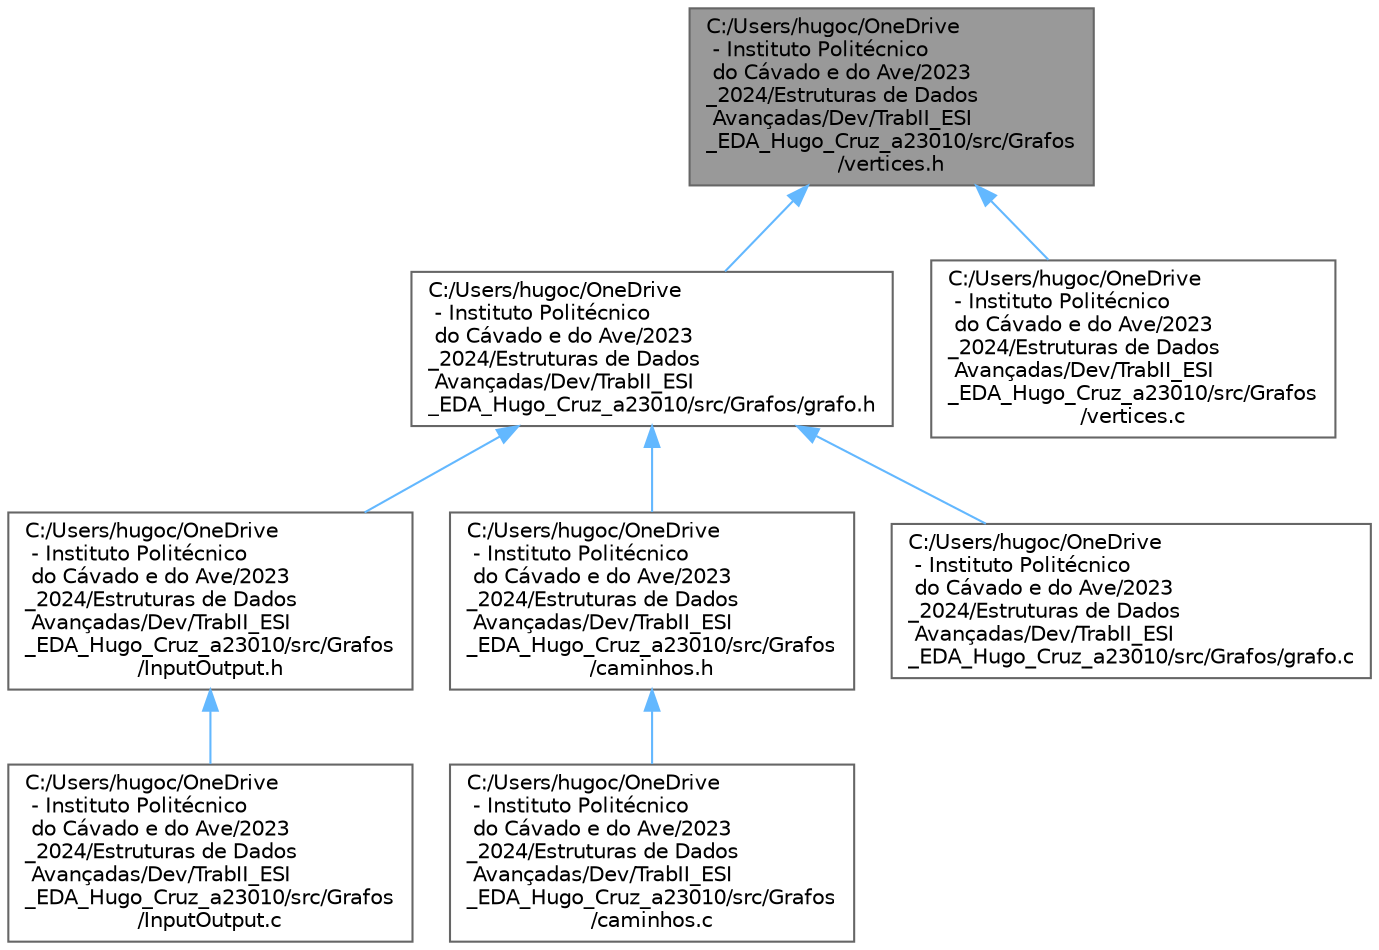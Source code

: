 digraph "C:/Users/hugoc/OneDrive - Instituto Politécnico do Cávado e do Ave/2023_2024/Estruturas de Dados Avançadas/Dev/TrabII_ESI_EDA_Hugo_Cruz_a23010/src/Grafos/vertices.h"
{
 // LATEX_PDF_SIZE
  bgcolor="transparent";
  edge [fontname=Helvetica,fontsize=10,labelfontname=Helvetica,labelfontsize=10];
  node [fontname=Helvetica,fontsize=10,shape=box,height=0.2,width=0.4];
  Node1 [id="Node000001",label="C:/Users/hugoc/OneDrive\l - Instituto Politécnico\l do Cávado e do Ave/2023\l_2024/Estruturas de Dados\l Avançadas/Dev/TrabII_ESI\l_EDA_Hugo_Cruz_a23010/src/Grafos\l/vertices.h",height=0.2,width=0.4,color="gray40", fillcolor="grey60", style="filled", fontcolor="black",tooltip="Este ficheiro contém as definições das estruturas de dados para os vértices num grafo."];
  Node1 -> Node2 [id="edge1_Node000001_Node000002",dir="back",color="steelblue1",style="solid",tooltip=" "];
  Node2 [id="Node000002",label="C:/Users/hugoc/OneDrive\l - Instituto Politécnico\l do Cávado e do Ave/2023\l_2024/Estruturas de Dados\l Avançadas/Dev/TrabII_ESI\l_EDA_Hugo_Cruz_a23010/src/Grafos/grafo.h",height=0.2,width=0.4,color="grey40", fillcolor="white", style="filled",URL="$Grafos_2grafo_8h.html",tooltip="Ficheiro de cabeçalho para a estrutura de dados Grafo e funcionalidades."];
  Node2 -> Node3 [id="edge2_Node000002_Node000003",dir="back",color="steelblue1",style="solid",tooltip=" "];
  Node3 [id="Node000003",label="C:/Users/hugoc/OneDrive\l - Instituto Politécnico\l do Cávado e do Ave/2023\l_2024/Estruturas de Dados\l Avançadas/Dev/TrabII_ESI\l_EDA_Hugo_Cruz_a23010/src/Grafos\l/InputOutput.h",height=0.2,width=0.4,color="grey40", fillcolor="white", style="filled",URL="$Grafos_2InputOutput_8h.html",tooltip="Este ficheiro de cabeçalho define as funções para carregar e mostrar dados a partir de ficheiros."];
  Node3 -> Node4 [id="edge3_Node000003_Node000004",dir="back",color="steelblue1",style="solid",tooltip=" "];
  Node4 [id="Node000004",label="C:/Users/hugoc/OneDrive\l - Instituto Politécnico\l do Cávado e do Ave/2023\l_2024/Estruturas de Dados\l Avançadas/Dev/TrabII_ESI\l_EDA_Hugo_Cruz_a23010/src/Grafos\l/InputOutput.c",height=0.2,width=0.4,color="grey40", fillcolor="white", style="filled",URL="$InputOutput_8c.html",tooltip="Este ficheiro contém funções para carregar e mostrar dados. As funções de carregamento podem ler dado..."];
  Node2 -> Node5 [id="edge4_Node000002_Node000005",dir="back",color="steelblue1",style="solid",tooltip=" "];
  Node5 [id="Node000005",label="C:/Users/hugoc/OneDrive\l - Instituto Politécnico\l do Cávado e do Ave/2023\l_2024/Estruturas de Dados\l Avançadas/Dev/TrabII_ESI\l_EDA_Hugo_Cruz_a23010/src/Grafos\l/caminhos.h",height=0.2,width=0.4,color="grey40", fillcolor="white", style="filled",URL="$Grafos_2caminhos_8h.html",tooltip="Este arquivo de cabeçalho define as estruturas de dados e as funções para manipular caminhos num graf..."];
  Node5 -> Node6 [id="edge5_Node000005_Node000006",dir="back",color="steelblue1",style="solid",tooltip=" "];
  Node6 [id="Node000006",label="C:/Users/hugoc/OneDrive\l - Instituto Politécnico\l do Cávado e do Ave/2023\l_2024/Estruturas de Dados\l Avançadas/Dev/TrabII_ESI\l_EDA_Hugo_Cruz_a23010/src/Grafos\l/caminhos.c",height=0.2,width=0.4,color="grey40", fillcolor="white", style="filled",URL="$caminhos_8c.html",tooltip="Este ficheiro contém funções para manipular caminhos num grafo."];
  Node2 -> Node7 [id="edge6_Node000002_Node000007",dir="back",color="steelblue1",style="solid",tooltip=" "];
  Node7 [id="Node000007",label="C:/Users/hugoc/OneDrive\l - Instituto Politécnico\l do Cávado e do Ave/2023\l_2024/Estruturas de Dados\l Avançadas/Dev/TrabII_ESI\l_EDA_Hugo_Cruz_a23010/src/Grafos/grafo.c",height=0.2,width=0.4,color="grey40", fillcolor="white", style="filled",URL="$grafo_8c.html",tooltip="Ficheiro de implementação das funções que manipulam a estrutura de dados Grafo."];
  Node1 -> Node8 [id="edge7_Node000001_Node000008",dir="back",color="steelblue1",style="solid",tooltip=" "];
  Node8 [id="Node000008",label="C:/Users/hugoc/OneDrive\l - Instituto Politécnico\l do Cávado e do Ave/2023\l_2024/Estruturas de Dados\l Avançadas/Dev/TrabII_ESI\l_EDA_Hugo_Cruz_a23010/src/Grafos\l/vertices.c",height=0.2,width=0.4,color="grey40", fillcolor="white", style="filled",URL="$vertices_8c.html",tooltip="Implementação de funções para manipular vértices."];
}
